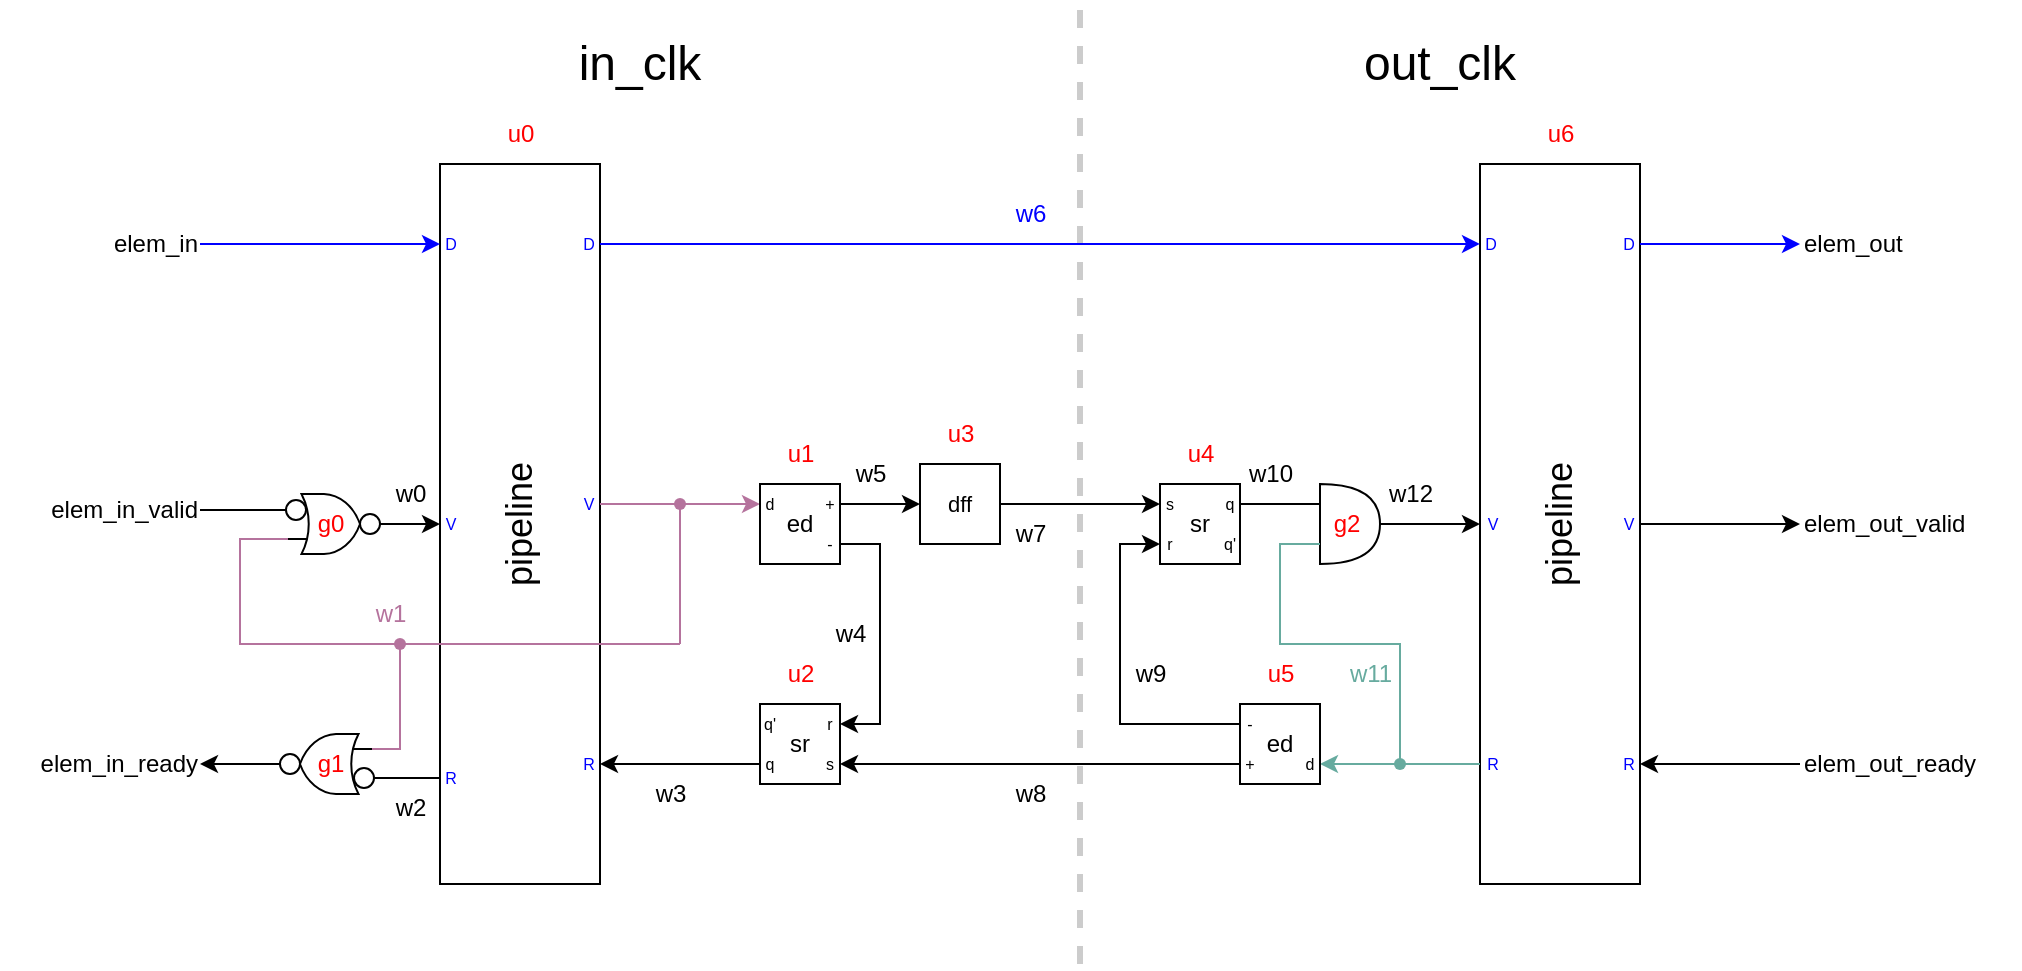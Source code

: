 <mxfile version="21.6.8" type="device">
  <diagram name="Page-1" id="SL4MkpgedOeY1uaWiahL">
    <mxGraphModel dx="2795" dy="820" grid="1" gridSize="10" guides="1" tooltips="1" connect="1" arrows="1" fold="1" page="1" pageScale="1" pageWidth="1169" pageHeight="827" math="0" shadow="0">
      <root>
        <mxCell id="0" />
        <mxCell id="1" parent="0" />
        <mxCell id="2BSUpTjLkcWn_eDFP7N0-8" value="" style="endArrow=none;dashed=1;html=1;strokeWidth=3;rounded=0;strokeColor=#CCCCCC;" parent="1" edge="1">
          <mxGeometry width="50" height="50" relative="1" as="geometry">
            <mxPoint x="-540" y="640" as="sourcePoint" />
            <mxPoint x="-540" y="160" as="targetPoint" />
          </mxGeometry>
        </mxCell>
        <mxCell id="6sLuKGLmMkcuhFRNfEoy-10" value="pipeline" style="rounded=0;whiteSpace=wrap;html=1;horizontal=0;fontSize=18;" parent="1" vertex="1">
          <mxGeometry x="-860" y="240" width="80" height="360" as="geometry" />
        </mxCell>
        <mxCell id="6sLuKGLmMkcuhFRNfEoy-11" value="pipeline" style="rounded=0;whiteSpace=wrap;html=1;horizontal=0;fontSize=18;" parent="1" vertex="1">
          <mxGeometry x="-340" y="240" width="80" height="360" as="geometry" />
        </mxCell>
        <mxCell id="6sLuKGLmMkcuhFRNfEoy-12" value="" style="endArrow=classic;html=1;rounded=0;strokeColor=#0000FF;" parent="1" edge="1">
          <mxGeometry width="50" height="50" relative="1" as="geometry">
            <mxPoint x="-980" y="280" as="sourcePoint" />
            <mxPoint x="-860" y="280" as="targetPoint" />
          </mxGeometry>
        </mxCell>
        <mxCell id="6sLuKGLmMkcuhFRNfEoy-13" value="" style="endArrow=classic;html=1;rounded=0;strokeColor=#0000FF;" parent="1" edge="1">
          <mxGeometry width="50" height="50" relative="1" as="geometry">
            <mxPoint x="-260" y="280" as="sourcePoint" />
            <mxPoint x="-180" y="280" as="targetPoint" />
          </mxGeometry>
        </mxCell>
        <mxCell id="6sLuKGLmMkcuhFRNfEoy-14" value="" style="endArrow=classic;html=1;rounded=0;strokeColor=#0000FF;exitX=1;exitY=0.111;exitDx=0;exitDy=0;exitPerimeter=0;entryX=0;entryY=0.111;entryDx=0;entryDy=0;entryPerimeter=0;" parent="1" source="6sLuKGLmMkcuhFRNfEoy-10" target="6sLuKGLmMkcuhFRNfEoy-11" edge="1">
          <mxGeometry width="50" height="50" relative="1" as="geometry">
            <mxPoint x="-570" y="280" as="sourcePoint" />
            <mxPoint x="-230" y="280" as="targetPoint" />
          </mxGeometry>
        </mxCell>
        <mxCell id="6sLuKGLmMkcuhFRNfEoy-17" value="" style="endArrow=none;html=1;rounded=0;endFill=0;startArrow=none;startFill=0;" parent="1" source="YKGU7Let0Wg624n5-EGI-17" edge="1">
          <mxGeometry width="50" height="50" relative="1" as="geometry">
            <mxPoint x="-970" y="413" as="sourcePoint" />
            <mxPoint x="-930" y="413" as="targetPoint" />
          </mxGeometry>
        </mxCell>
        <mxCell id="6sLuKGLmMkcuhFRNfEoy-18" value="" style="endArrow=none;html=1;rounded=0;endFill=0;startArrow=none;startFill=0;" parent="1" edge="1">
          <mxGeometry width="50" height="50" relative="1" as="geometry">
            <mxPoint x="-860" y="547" as="sourcePoint" />
            <mxPoint x="-900" y="547" as="targetPoint" />
          </mxGeometry>
        </mxCell>
        <mxCell id="6sLuKGLmMkcuhFRNfEoy-24" value="" style="endArrow=classic;html=1;rounded=0;" parent="1" edge="1">
          <mxGeometry width="50" height="50" relative="1" as="geometry">
            <mxPoint x="-930" y="540" as="sourcePoint" />
            <mxPoint x="-980" y="540" as="targetPoint" />
          </mxGeometry>
        </mxCell>
        <mxCell id="6sLuKGLmMkcuhFRNfEoy-25" value="" style="endArrow=classic;html=1;rounded=0;" parent="1" edge="1">
          <mxGeometry width="50" height="50" relative="1" as="geometry">
            <mxPoint x="-910" y="420" as="sourcePoint" />
            <mxPoint x="-860" y="420" as="targetPoint" />
          </mxGeometry>
        </mxCell>
        <mxCell id="6sLuKGLmMkcuhFRNfEoy-28" value="" style="endArrow=classic;html=1;rounded=0;" parent="1" edge="1">
          <mxGeometry width="50" height="50" relative="1" as="geometry">
            <mxPoint x="-700" y="540" as="sourcePoint" />
            <mxPoint x="-780" y="540" as="targetPoint" />
          </mxGeometry>
        </mxCell>
        <mxCell id="6sLuKGLmMkcuhFRNfEoy-30" value="" style="endArrow=none;html=1;rounded=0;endFill=0;strokeColor=#B5739D;" parent="1" target="6sLuKGLmMkcuhFRNfEoy-29" edge="1">
          <mxGeometry width="50" height="50" relative="1" as="geometry">
            <mxPoint x="-780" y="410" as="sourcePoint" />
            <mxPoint x="-700" y="410" as="targetPoint" />
          </mxGeometry>
        </mxCell>
        <mxCell id="6sLuKGLmMkcuhFRNfEoy-33" style="edgeStyle=orthogonalEdgeStyle;shape=connector;rounded=0;orthogonalLoop=1;jettySize=auto;html=1;labelBackgroundColor=default;strokeColor=#B5739D;fontFamily=Helvetica;fontSize=11;fontColor=default;endArrow=none;endFill=0;" parent="1" target="6sLuKGLmMkcuhFRNfEoy-31" edge="1">
          <mxGeometry relative="1" as="geometry">
            <Array as="points">
              <mxPoint x="-740" y="480" />
            </Array>
            <mxPoint x="-740.0" y="480" as="sourcePoint" />
          </mxGeometry>
        </mxCell>
        <mxCell id="WrQEgS_gISPe_bODz5h9-17" style="edgeStyle=orthogonalEdgeStyle;shape=connector;rounded=0;orthogonalLoop=1;jettySize=auto;html=1;labelBackgroundColor=default;strokeColor=#B5739D;fontFamily=Helvetica;fontSize=11;fontColor=default;endArrow=classic;endFill=1;" parent="1" source="6sLuKGLmMkcuhFRNfEoy-29" edge="1">
          <mxGeometry relative="1" as="geometry">
            <mxPoint x="-700.0" y="410" as="targetPoint" />
          </mxGeometry>
        </mxCell>
        <mxCell id="6sLuKGLmMkcuhFRNfEoy-29" value="" style="shape=waypoint;sketch=0;size=6;pointerEvents=1;points=[];fillColor=none;resizable=0;rotatable=0;perimeter=centerPerimeter;snapToPoint=1;strokeColor=#B5739D;" parent="1" vertex="1">
          <mxGeometry x="-750" y="400" width="20" height="20" as="geometry" />
        </mxCell>
        <mxCell id="6sLuKGLmMkcuhFRNfEoy-32" value="" style="edgeStyle=orthogonalEdgeStyle;rounded=0;orthogonalLoop=1;jettySize=auto;html=1;exitX=0;exitY=0.75;exitDx=0;exitDy=0;exitPerimeter=0;entryDx=0;entryDy=0;entryPerimeter=0;startArrow=none;startFill=0;endArrow=none;endFill=0;strokeColor=#B5739D;" parent="1" source="PKdHQxb5C9KYUgL0Jk7n-26" target="6sLuKGLmMkcuhFRNfEoy-31" edge="1">
          <mxGeometry relative="1" as="geometry">
            <mxPoint x="-940" y="430.0" as="sourcePoint" />
            <mxPoint x="-900" y="530" as="targetPoint" />
            <Array as="points">
              <mxPoint x="-960" y="428" />
              <mxPoint x="-960" y="480" />
            </Array>
          </mxGeometry>
        </mxCell>
        <mxCell id="PKdHQxb5C9KYUgL0Jk7n-34" style="edgeStyle=orthogonalEdgeStyle;rounded=0;orthogonalLoop=1;jettySize=auto;html=1;entryX=0;entryY=0.25;entryDx=0;entryDy=0;entryPerimeter=0;endArrow=none;endFill=0;strokeColor=#B5739D;" parent="1" source="6sLuKGLmMkcuhFRNfEoy-31" target="PKdHQxb5C9KYUgL0Jk7n-29" edge="1">
          <mxGeometry relative="1" as="geometry">
            <Array as="points">
              <mxPoint x="-880" y="533" />
            </Array>
          </mxGeometry>
        </mxCell>
        <mxCell id="6sLuKGLmMkcuhFRNfEoy-31" value="" style="shape=waypoint;sketch=0;size=6;pointerEvents=1;points=[];fillColor=none;resizable=0;rotatable=0;perimeter=centerPerimeter;snapToPoint=1;strokeColor=#B5739D;" parent="1" vertex="1">
          <mxGeometry x="-890" y="470" width="20" height="20" as="geometry" />
        </mxCell>
        <mxCell id="2BSUpTjLkcWn_eDFP7N0-10" value="" style="endArrow=none;html=1;rounded=0;endFill=0;startArrow=none;startFill=0;" parent="1" edge="1">
          <mxGeometry width="50" height="50" relative="1" as="geometry">
            <mxPoint x="-460" y="410" as="sourcePoint" />
            <mxPoint x="-420" y="410" as="targetPoint" />
          </mxGeometry>
        </mxCell>
        <mxCell id="2BSUpTjLkcWn_eDFP7N0-14" value="" style="shape=or;whiteSpace=wrap;html=1;direction=east;" parent="1" vertex="1">
          <mxGeometry x="-420" y="400" width="30" height="40" as="geometry" />
        </mxCell>
        <mxCell id="2BSUpTjLkcWn_eDFP7N0-16" value="" style="endArrow=classic;html=1;rounded=0;" parent="1" edge="1">
          <mxGeometry width="50" height="50" relative="1" as="geometry">
            <mxPoint x="-390" y="420" as="sourcePoint" />
            <mxPoint x="-340" y="420" as="targetPoint" />
          </mxGeometry>
        </mxCell>
        <mxCell id="2BSUpTjLkcWn_eDFP7N0-17" value="" style="endArrow=classic;html=1;rounded=0;" parent="1" edge="1">
          <mxGeometry width="50" height="50" relative="1" as="geometry">
            <mxPoint x="-180" y="540" as="sourcePoint" />
            <mxPoint x="-260" y="540" as="targetPoint" />
          </mxGeometry>
        </mxCell>
        <mxCell id="2BSUpTjLkcWn_eDFP7N0-18" value="" style="endArrow=none;html=1;rounded=0;endFill=0;" parent="1" edge="1">
          <mxGeometry width="50" height="50" relative="1" as="geometry">
            <mxPoint x="-260" y="420" as="sourcePoint" />
            <mxPoint x="-220" y="420" as="targetPoint" />
          </mxGeometry>
        </mxCell>
        <mxCell id="2BSUpTjLkcWn_eDFP7N0-26" value="" style="endArrow=classic;html=1;rounded=0;" parent="1" edge="1">
          <mxGeometry width="50" height="50" relative="1" as="geometry">
            <mxPoint x="-220" y="420" as="sourcePoint" />
            <mxPoint x="-180" y="420" as="targetPoint" />
          </mxGeometry>
        </mxCell>
        <mxCell id="WrQEgS_gISPe_bODz5h9-2" value="out_clk" style="rounded=0;whiteSpace=wrap;html=1;fillColor=none;strokeColor=none;fontSize=24;" parent="1" vertex="1">
          <mxGeometry x="-540" y="160" width="360" height="60" as="geometry" />
        </mxCell>
        <mxCell id="WrQEgS_gISPe_bODz5h9-3" value="in_clk" style="rounded=0;whiteSpace=wrap;html=1;fillColor=none;strokeColor=none;fontSize=24;" parent="1" vertex="1">
          <mxGeometry x="-980" y="160" width="440" height="60" as="geometry" />
        </mxCell>
        <mxCell id="WrQEgS_gISPe_bODz5h9-18" value="" style="group" parent="1" vertex="1" connectable="0">
          <mxGeometry x="-500" y="400" width="40" height="40" as="geometry" />
        </mxCell>
        <mxCell id="WrQEgS_gISPe_bODz5h9-19" value="sr" style="rounded=0;whiteSpace=wrap;html=1;" parent="WrQEgS_gISPe_bODz5h9-18" vertex="1">
          <mxGeometry width="40" height="40" as="geometry" />
        </mxCell>
        <mxCell id="WrQEgS_gISPe_bODz5h9-20" value="s" style="rounded=0;whiteSpace=wrap;html=1;fontSize=8;fillColor=none;strokeColor=none;" parent="WrQEgS_gISPe_bODz5h9-18" vertex="1">
          <mxGeometry width="10" height="20" as="geometry" />
        </mxCell>
        <mxCell id="WrQEgS_gISPe_bODz5h9-22" value="r" style="rounded=0;whiteSpace=wrap;html=1;fontSize=8;fillColor=none;strokeColor=none;" parent="WrQEgS_gISPe_bODz5h9-18" vertex="1">
          <mxGeometry y="20" width="10" height="20" as="geometry" />
        </mxCell>
        <mxCell id="WrQEgS_gISPe_bODz5h9-24" value="q" style="rounded=0;whiteSpace=wrap;html=1;fontSize=8;fillColor=none;strokeColor=none;" parent="WrQEgS_gISPe_bODz5h9-18" vertex="1">
          <mxGeometry x="30" width="10" height="20" as="geometry" />
        </mxCell>
        <mxCell id="WrQEgS_gISPe_bODz5h9-25" value="q&#39;" style="rounded=0;whiteSpace=wrap;html=1;fontSize=8;fillColor=none;strokeColor=none;" parent="WrQEgS_gISPe_bODz5h9-18" vertex="1">
          <mxGeometry x="30" y="20" width="10" height="20" as="geometry" />
        </mxCell>
        <mxCell id="WrQEgS_gISPe_bODz5h9-26" value="dff" style="rounded=0;whiteSpace=wrap;html=1;fontFamily=Helvetica;fontSize=11;fontColor=default;" parent="1" vertex="1">
          <mxGeometry x="-620" y="390" width="40" height="40" as="geometry" />
        </mxCell>
        <mxCell id="jVTMDKiqn9eJKXHEAMPW-30" value="" style="edgeStyle=orthogonalEdgeStyle;shape=connector;rounded=0;orthogonalLoop=1;jettySize=auto;html=1;labelBackgroundColor=default;strokeColor=#B5739D;fontFamily=Helvetica;fontSize=11;fontColor=default;endArrow=none;endFill=0;" parent="1" source="6sLuKGLmMkcuhFRNfEoy-29" edge="1">
          <mxGeometry relative="1" as="geometry">
            <Array as="points" />
            <mxPoint x="-740" y="420" as="sourcePoint" />
            <mxPoint x="-740.0" y="480" as="targetPoint" />
          </mxGeometry>
        </mxCell>
        <mxCell id="YKGU7Let0Wg624n5-EGI-1" value="V" style="text;html=1;align=center;verticalAlign=middle;resizable=0;points=[];autosize=1;strokeColor=none;fillColor=none;fontColor=#0000FF;fontSize=8;" parent="1" vertex="1">
          <mxGeometry x="-870" y="410" width="30" height="20" as="geometry" />
        </mxCell>
        <mxCell id="YKGU7Let0Wg624n5-EGI-2" value="R" style="text;html=1;align=center;verticalAlign=middle;resizable=0;points=[];autosize=1;strokeColor=none;fillColor=none;fontColor=#0000FF;fontSize=8;" parent="1" vertex="1">
          <mxGeometry x="-870" y="537" width="30" height="20" as="geometry" />
        </mxCell>
        <mxCell id="YKGU7Let0Wg624n5-EGI-3" value="V" style="text;html=1;align=center;verticalAlign=middle;resizable=0;points=[];autosize=1;strokeColor=none;fillColor=none;fontColor=#0000FF;fontSize=8;" parent="1" vertex="1">
          <mxGeometry x="-801" y="400" width="30" height="20" as="geometry" />
        </mxCell>
        <mxCell id="YKGU7Let0Wg624n5-EGI-4" value="R" style="text;html=1;align=center;verticalAlign=middle;resizable=0;points=[];autosize=1;strokeColor=none;fillColor=none;fontColor=#0000FF;fontSize=8;" parent="1" vertex="1">
          <mxGeometry x="-801" y="530" width="30" height="20" as="geometry" />
        </mxCell>
        <mxCell id="YKGU7Let0Wg624n5-EGI-5" value="D" style="text;html=1;align=center;verticalAlign=middle;resizable=0;points=[];autosize=1;strokeColor=none;fillColor=none;fontColor=#0000FF;fontSize=8;" parent="1" vertex="1">
          <mxGeometry x="-801" y="270" width="30" height="20" as="geometry" />
        </mxCell>
        <mxCell id="YKGU7Let0Wg624n5-EGI-6" value="D" style="text;html=1;align=center;verticalAlign=middle;resizable=0;points=[];autosize=1;strokeColor=none;fillColor=none;fontColor=#0000FF;fontSize=8;" parent="1" vertex="1">
          <mxGeometry x="-870" y="270" width="30" height="20" as="geometry" />
        </mxCell>
        <mxCell id="YKGU7Let0Wg624n5-EGI-7" value="D" style="text;html=1;align=center;verticalAlign=middle;resizable=0;points=[];autosize=1;strokeColor=none;fillColor=none;fontColor=#0000FF;fontSize=8;" parent="1" vertex="1">
          <mxGeometry x="-281" y="270" width="30" height="20" as="geometry" />
        </mxCell>
        <mxCell id="YKGU7Let0Wg624n5-EGI-8" value="D" style="text;html=1;align=center;verticalAlign=middle;resizable=0;points=[];autosize=1;strokeColor=none;fillColor=none;fontColor=#0000FF;fontSize=8;" parent="1" vertex="1">
          <mxGeometry x="-350" y="270" width="30" height="20" as="geometry" />
        </mxCell>
        <mxCell id="YKGU7Let0Wg624n5-EGI-9" value="V" style="text;html=1;align=center;verticalAlign=middle;resizable=0;points=[];autosize=1;strokeColor=none;fillColor=none;fontColor=#0000FF;fontSize=8;" parent="1" vertex="1">
          <mxGeometry x="-349" y="410" width="30" height="20" as="geometry" />
        </mxCell>
        <mxCell id="YKGU7Let0Wg624n5-EGI-10" value="R" style="text;html=1;align=center;verticalAlign=middle;resizable=0;points=[];autosize=1;strokeColor=none;fillColor=none;fontColor=#0000FF;fontSize=8;" parent="1" vertex="1">
          <mxGeometry x="-349" y="530" width="30" height="20" as="geometry" />
        </mxCell>
        <mxCell id="YKGU7Let0Wg624n5-EGI-11" value="V" style="text;html=1;align=center;verticalAlign=middle;resizable=0;points=[];autosize=1;strokeColor=none;fillColor=none;fontColor=#0000FF;fontSize=8;" parent="1" vertex="1">
          <mxGeometry x="-281" y="410" width="30" height="20" as="geometry" />
        </mxCell>
        <mxCell id="YKGU7Let0Wg624n5-EGI-12" value="R" style="text;html=1;align=center;verticalAlign=middle;resizable=0;points=[];autosize=1;strokeColor=none;fillColor=none;fontColor=#0000FF;fontSize=8;" parent="1" vertex="1">
          <mxGeometry x="-281" y="530" width="30" height="20" as="geometry" />
        </mxCell>
        <mxCell id="YKGU7Let0Wg624n5-EGI-15" style="edgeStyle=orthogonalEdgeStyle;shape=connector;rounded=0;orthogonalLoop=1;jettySize=auto;html=1;labelBackgroundColor=default;strokeColor=default;fontFamily=Helvetica;fontSize=11;fontColor=default;endArrow=classic;endFill=1;entryX=0;entryY=0.5;entryDx=0;entryDy=0;" parent="1" source="WrQEgS_gISPe_bODz5h9-26" target="WrQEgS_gISPe_bODz5h9-20" edge="1">
          <mxGeometry relative="1" as="geometry">
            <mxPoint x="-650" y="420" as="sourcePoint" />
            <mxPoint x="-610" y="420" as="targetPoint" />
            <Array as="points">
              <mxPoint x="-550" y="410" />
              <mxPoint x="-550" y="410" />
            </Array>
          </mxGeometry>
        </mxCell>
        <mxCell id="YKGU7Let0Wg624n5-EGI-16" value="elem_in" style="text;html=1;align=right;verticalAlign=middle;resizable=0;points=[];autosize=1;strokeColor=none;fillColor=none;" parent="1" vertex="1">
          <mxGeometry x="-1050" y="265" width="70" height="30" as="geometry" />
        </mxCell>
        <mxCell id="YKGU7Let0Wg624n5-EGI-17" value="elem_in_valid" style="text;html=1;align=right;verticalAlign=middle;resizable=0;points=[];autosize=1;strokeColor=none;fillColor=none;" parent="1" vertex="1">
          <mxGeometry x="-1080" y="398" width="100" height="30" as="geometry" />
        </mxCell>
        <mxCell id="YKGU7Let0Wg624n5-EGI-18" value="elem_in_ready" style="text;html=1;align=right;verticalAlign=middle;resizable=0;points=[];autosize=1;strokeColor=none;fillColor=none;" parent="1" vertex="1">
          <mxGeometry x="-1080" y="525" width="100" height="30" as="geometry" />
        </mxCell>
        <mxCell id="YKGU7Let0Wg624n5-EGI-19" value="elem_out" style="text;html=1;align=left;verticalAlign=middle;resizable=0;points=[];autosize=1;strokeColor=none;fillColor=none;" parent="1" vertex="1">
          <mxGeometry x="-180" y="265" width="70" height="30" as="geometry" />
        </mxCell>
        <mxCell id="YKGU7Let0Wg624n5-EGI-20" value="elem_out_valid" style="text;html=1;align=left;verticalAlign=middle;resizable=0;points=[];autosize=1;strokeColor=none;fillColor=none;" parent="1" vertex="1">
          <mxGeometry x="-180" y="405" width="100" height="30" as="geometry" />
        </mxCell>
        <mxCell id="YKGU7Let0Wg624n5-EGI-21" value="elem_out_ready" style="text;html=1;align=left;verticalAlign=middle;resizable=0;points=[];autosize=1;strokeColor=none;fillColor=none;" parent="1" vertex="1">
          <mxGeometry x="-180" y="525" width="110" height="30" as="geometry" />
        </mxCell>
        <mxCell id="YKGU7Let0Wg624n5-EGI-22" value="" style="group" parent="1" vertex="1" connectable="0">
          <mxGeometry x="-700" y="400" width="40" height="40" as="geometry" />
        </mxCell>
        <mxCell id="YKGU7Let0Wg624n5-EGI-23" value="ed" style="rounded=0;whiteSpace=wrap;html=1;" parent="YKGU7Let0Wg624n5-EGI-22" vertex="1">
          <mxGeometry width="40" height="40" as="geometry" />
        </mxCell>
        <mxCell id="YKGU7Let0Wg624n5-EGI-24" value="d" style="rounded=0;whiteSpace=wrap;html=1;fontSize=8;fillColor=none;strokeColor=none;" parent="YKGU7Let0Wg624n5-EGI-22" vertex="1">
          <mxGeometry width="10" height="20" as="geometry" />
        </mxCell>
        <mxCell id="YKGU7Let0Wg624n5-EGI-26" value="+" style="rounded=0;whiteSpace=wrap;html=1;fontSize=8;fillColor=none;strokeColor=none;" parent="YKGU7Let0Wg624n5-EGI-22" vertex="1">
          <mxGeometry x="30" width="10" height="20" as="geometry" />
        </mxCell>
        <mxCell id="YKGU7Let0Wg624n5-EGI-27" value="-" style="rounded=0;whiteSpace=wrap;html=1;fontSize=8;fillColor=none;strokeColor=none;" parent="YKGU7Let0Wg624n5-EGI-22" vertex="1">
          <mxGeometry x="30" y="20" width="10" height="20" as="geometry" />
        </mxCell>
        <mxCell id="YKGU7Let0Wg624n5-EGI-28" style="edgeStyle=orthogonalEdgeStyle;rounded=0;orthogonalLoop=1;jettySize=auto;html=1;entryX=0;entryY=0.5;entryDx=0;entryDy=0;" parent="1" source="YKGU7Let0Wg624n5-EGI-26" target="WrQEgS_gISPe_bODz5h9-26" edge="1">
          <mxGeometry relative="1" as="geometry" />
        </mxCell>
        <mxCell id="YKGU7Let0Wg624n5-EGI-29" value="qq" style="group" parent="1" vertex="1" connectable="0">
          <mxGeometry x="-700" y="510" width="40" height="40" as="geometry" />
        </mxCell>
        <mxCell id="YKGU7Let0Wg624n5-EGI-30" value="sr" style="rounded=0;whiteSpace=wrap;html=1;" parent="YKGU7Let0Wg624n5-EGI-29" vertex="1">
          <mxGeometry width="40" height="40" as="geometry" />
        </mxCell>
        <mxCell id="YKGU7Let0Wg624n5-EGI-31" value="q&#39;" style="rounded=0;whiteSpace=wrap;html=1;fontSize=8;fillColor=none;strokeColor=none;" parent="YKGU7Let0Wg624n5-EGI-29" vertex="1">
          <mxGeometry width="10" height="20" as="geometry" />
        </mxCell>
        <mxCell id="YKGU7Let0Wg624n5-EGI-32" value="q" style="rounded=0;whiteSpace=wrap;html=1;fontSize=8;fillColor=none;strokeColor=none;" parent="YKGU7Let0Wg624n5-EGI-29" vertex="1">
          <mxGeometry y="20" width="10" height="20" as="geometry" />
        </mxCell>
        <mxCell id="YKGU7Let0Wg624n5-EGI-33" value="r" style="rounded=0;whiteSpace=wrap;html=1;fontSize=8;fillColor=none;strokeColor=none;" parent="YKGU7Let0Wg624n5-EGI-29" vertex="1">
          <mxGeometry x="30" width="10" height="20" as="geometry" />
        </mxCell>
        <mxCell id="YKGU7Let0Wg624n5-EGI-34" value="s" style="rounded=0;whiteSpace=wrap;html=1;fontSize=8;fillColor=none;strokeColor=none;" parent="YKGU7Let0Wg624n5-EGI-29" vertex="1">
          <mxGeometry x="30" y="20" width="10" height="20" as="geometry" />
        </mxCell>
        <mxCell id="YKGU7Let0Wg624n5-EGI-35" style="edgeStyle=orthogonalEdgeStyle;rounded=0;orthogonalLoop=1;jettySize=auto;html=1;entryX=1;entryY=0.5;entryDx=0;entryDy=0;" parent="1" source="YKGU7Let0Wg624n5-EGI-27" target="YKGU7Let0Wg624n5-EGI-33" edge="1">
          <mxGeometry relative="1" as="geometry">
            <Array as="points">
              <mxPoint x="-640" y="430" />
              <mxPoint x="-640" y="520" />
            </Array>
          </mxGeometry>
        </mxCell>
        <mxCell id="PKdHQxb5C9KYUgL0Jk7n-4" style="edgeStyle=orthogonalEdgeStyle;rounded=0;orthogonalLoop=1;jettySize=auto;html=1;entryX=0;entryY=0.75;entryDx=0;entryDy=0;entryPerimeter=0;endArrow=none;endFill=0;strokeColor=#67AB9F;" parent="1" source="PKdHQxb5C9KYUgL0Jk7n-1" target="2BSUpTjLkcWn_eDFP7N0-14" edge="1">
          <mxGeometry relative="1" as="geometry">
            <Array as="points">
              <mxPoint x="-380" y="480" />
              <mxPoint x="-440" y="480" />
              <mxPoint x="-440" y="430" />
            </Array>
          </mxGeometry>
        </mxCell>
        <mxCell id="PKdHQxb5C9KYUgL0Jk7n-11" style="edgeStyle=orthogonalEdgeStyle;rounded=0;orthogonalLoop=1;jettySize=auto;html=1;entryX=1;entryY=0.5;entryDx=0;entryDy=0;strokeColor=#67AB9F;" parent="1" source="PKdHQxb5C9KYUgL0Jk7n-1" target="PKdHQxb5C9KYUgL0Jk7n-7" edge="1">
          <mxGeometry relative="1" as="geometry" />
        </mxCell>
        <mxCell id="PKdHQxb5C9KYUgL0Jk7n-1" value="" style="shape=waypoint;sketch=0;size=6;pointerEvents=1;points=[];fillColor=none;resizable=0;rotatable=0;perimeter=centerPerimeter;snapToPoint=1;strokeColor=#67AB9F;" parent="1" vertex="1">
          <mxGeometry x="-390" y="530" width="20" height="20" as="geometry" />
        </mxCell>
        <mxCell id="PKdHQxb5C9KYUgL0Jk7n-3" value="" style="endArrow=none;html=1;rounded=0;endFill=0;startArrow=none;startFill=0;exitX=0.671;exitY=0.918;exitDx=0;exitDy=0;exitPerimeter=0;strokeColor=#67AB9F;" parent="1" source="PKdHQxb5C9KYUgL0Jk7n-1" edge="1">
          <mxGeometry width="50" height="50" relative="1" as="geometry">
            <mxPoint x="-380" y="540" as="sourcePoint" />
            <mxPoint x="-340" y="540" as="targetPoint" />
          </mxGeometry>
        </mxCell>
        <mxCell id="PKdHQxb5C9KYUgL0Jk7n-10" value="" style="group" parent="1" vertex="1" connectable="0">
          <mxGeometry x="-460" y="510" width="40" height="40" as="geometry" />
        </mxCell>
        <mxCell id="PKdHQxb5C9KYUgL0Jk7n-6" value="ed" style="rounded=0;whiteSpace=wrap;html=1;" parent="PKdHQxb5C9KYUgL0Jk7n-10" vertex="1">
          <mxGeometry width="40" height="40" as="geometry" />
        </mxCell>
        <mxCell id="PKdHQxb5C9KYUgL0Jk7n-7" value="d" style="rounded=0;whiteSpace=wrap;html=1;fontSize=8;fillColor=none;strokeColor=none;" parent="PKdHQxb5C9KYUgL0Jk7n-10" vertex="1">
          <mxGeometry x="30" y="20" width="10" height="20" as="geometry" />
        </mxCell>
        <mxCell id="PKdHQxb5C9KYUgL0Jk7n-8" value="+" style="rounded=0;whiteSpace=wrap;html=1;fontSize=8;fillColor=none;strokeColor=none;" parent="PKdHQxb5C9KYUgL0Jk7n-10" vertex="1">
          <mxGeometry y="20" width="10" height="20" as="geometry" />
        </mxCell>
        <mxCell id="PKdHQxb5C9KYUgL0Jk7n-9" value="-" style="rounded=0;whiteSpace=wrap;html=1;fontSize=8;fillColor=none;strokeColor=none;" parent="PKdHQxb5C9KYUgL0Jk7n-10" vertex="1">
          <mxGeometry width="10" height="20" as="geometry" />
        </mxCell>
        <mxCell id="PKdHQxb5C9KYUgL0Jk7n-12" style="edgeStyle=orthogonalEdgeStyle;rounded=0;orthogonalLoop=1;jettySize=auto;html=1;entryX=0;entryY=0.5;entryDx=0;entryDy=0;" parent="1" source="PKdHQxb5C9KYUgL0Jk7n-9" target="WrQEgS_gISPe_bODz5h9-22" edge="1">
          <mxGeometry relative="1" as="geometry" />
        </mxCell>
        <mxCell id="PKdHQxb5C9KYUgL0Jk7n-13" style="edgeStyle=orthogonalEdgeStyle;rounded=0;orthogonalLoop=1;jettySize=auto;html=1;entryX=1;entryY=0.5;entryDx=0;entryDy=0;" parent="1" source="PKdHQxb5C9KYUgL0Jk7n-8" target="YKGU7Let0Wg624n5-EGI-34" edge="1">
          <mxGeometry relative="1" as="geometry">
            <Array as="points">
              <mxPoint x="-590" y="540" />
              <mxPoint x="-590" y="540" />
            </Array>
          </mxGeometry>
        </mxCell>
        <mxCell id="PKdHQxb5C9KYUgL0Jk7n-32" value="" style="group" parent="1" vertex="1" connectable="0">
          <mxGeometry x="-937" y="405" width="47" height="30" as="geometry" />
        </mxCell>
        <mxCell id="PKdHQxb5C9KYUgL0Jk7n-26" value="" style="verticalLabelPosition=bottom;shadow=0;dashed=0;align=center;html=1;verticalAlign=top;shape=mxgraph.electrical.logic_gates.logic_gate;operation=or;" parent="PKdHQxb5C9KYUgL0Jk7n-32" vertex="1">
          <mxGeometry x="1" width="45" height="30" as="geometry" />
        </mxCell>
        <mxCell id="PKdHQxb5C9KYUgL0Jk7n-27" value="" style="ellipse;whiteSpace=wrap;html=1;" parent="PKdHQxb5C9KYUgL0Jk7n-32" vertex="1">
          <mxGeometry x="37" y="10" width="10" height="10" as="geometry" />
        </mxCell>
        <mxCell id="PKdHQxb5C9KYUgL0Jk7n-28" value="" style="ellipse;whiteSpace=wrap;html=1;" parent="PKdHQxb5C9KYUgL0Jk7n-32" vertex="1">
          <mxGeometry y="3" width="10" height="10" as="geometry" />
        </mxCell>
        <mxCell id="PKdHQxb5C9KYUgL0Jk7n-33" value="" style="group" parent="1" vertex="1" connectable="0">
          <mxGeometry x="-940" y="525" width="47" height="30" as="geometry" />
        </mxCell>
        <mxCell id="PKdHQxb5C9KYUgL0Jk7n-29" value="" style="verticalLabelPosition=bottom;shadow=0;dashed=0;align=center;html=1;verticalAlign=top;shape=mxgraph.electrical.logic_gates.logic_gate;operation=or;flipV=0;flipH=1;" parent="PKdHQxb5C9KYUgL0Jk7n-33" vertex="1">
          <mxGeometry x="1" width="45" height="30" as="geometry" />
        </mxCell>
        <mxCell id="PKdHQxb5C9KYUgL0Jk7n-30" value="" style="ellipse;whiteSpace=wrap;html=1;flipV=0;flipH=1;" parent="PKdHQxb5C9KYUgL0Jk7n-33" vertex="1">
          <mxGeometry y="10" width="10" height="10" as="geometry" />
        </mxCell>
        <mxCell id="PKdHQxb5C9KYUgL0Jk7n-31" value="" style="ellipse;whiteSpace=wrap;html=1;flipV=0;flipH=1;" parent="PKdHQxb5C9KYUgL0Jk7n-33" vertex="1">
          <mxGeometry x="37" y="17" width="10" height="10" as="geometry" />
        </mxCell>
        <mxCell id="PKdHQxb5C9KYUgL0Jk7n-35" value="w1" style="text;html=1;align=center;verticalAlign=middle;resizable=0;points=[];autosize=1;strokeColor=none;fillColor=none;fontColor=#B5739D;" parent="1" vertex="1">
          <mxGeometry x="-905" y="450" width="40" height="30" as="geometry" />
        </mxCell>
        <mxCell id="PKdHQxb5C9KYUgL0Jk7n-36" value="w11" style="text;html=1;align=center;verticalAlign=middle;resizable=0;points=[];autosize=1;strokeColor=none;fillColor=none;fontColor=#67AB9F;" parent="1" vertex="1">
          <mxGeometry x="-415" y="480" width="40" height="30" as="geometry" />
        </mxCell>
        <mxCell id="PKdHQxb5C9KYUgL0Jk7n-37" value="w8" style="text;html=1;align=center;verticalAlign=middle;resizable=0;points=[];autosize=1;strokeColor=none;fillColor=none;fontColor=#000000;" parent="1" vertex="1">
          <mxGeometry x="-585" y="540" width="40" height="30" as="geometry" />
        </mxCell>
        <mxCell id="PKdHQxb5C9KYUgL0Jk7n-38" value="w3" style="text;html=1;align=center;verticalAlign=middle;resizable=0;points=[];autosize=1;strokeColor=none;fillColor=none;fontColor=#000000;" parent="1" vertex="1">
          <mxGeometry x="-765" y="540" width="40" height="30" as="geometry" />
        </mxCell>
        <mxCell id="PKdHQxb5C9KYUgL0Jk7n-39" value="w9" style="text;html=1;align=center;verticalAlign=middle;resizable=0;points=[];autosize=1;strokeColor=none;fillColor=none;fontColor=#000000;" parent="1" vertex="1">
          <mxGeometry x="-525" y="480" width="40" height="30" as="geometry" />
        </mxCell>
        <mxCell id="PKdHQxb5C9KYUgL0Jk7n-40" value="w10" style="text;html=1;align=center;verticalAlign=middle;resizable=0;points=[];autosize=1;strokeColor=none;fillColor=none;fontColor=#000000;" parent="1" vertex="1">
          <mxGeometry x="-470" y="380" width="50" height="30" as="geometry" />
        </mxCell>
        <mxCell id="PKdHQxb5C9KYUgL0Jk7n-41" value="w12" style="text;html=1;align=center;verticalAlign=middle;resizable=0;points=[];autosize=1;strokeColor=none;fillColor=none;fontColor=#000000;" parent="1" vertex="1">
          <mxGeometry x="-400" y="390" width="50" height="30" as="geometry" />
        </mxCell>
        <mxCell id="PKdHQxb5C9KYUgL0Jk7n-42" value="w7" style="text;html=1;align=center;verticalAlign=middle;resizable=0;points=[];autosize=1;strokeColor=none;fillColor=none;fontColor=#000000;" parent="1" vertex="1">
          <mxGeometry x="-585" y="410" width="40" height="30" as="geometry" />
        </mxCell>
        <mxCell id="PKdHQxb5C9KYUgL0Jk7n-43" value="w5" style="text;html=1;align=center;verticalAlign=middle;resizable=0;points=[];autosize=1;strokeColor=none;fillColor=none;fontColor=#000000;" parent="1" vertex="1">
          <mxGeometry x="-665" y="380" width="40" height="30" as="geometry" />
        </mxCell>
        <mxCell id="PKdHQxb5C9KYUgL0Jk7n-44" value="w4" style="text;html=1;align=center;verticalAlign=middle;resizable=0;points=[];autosize=1;strokeColor=none;fillColor=none;fontColor=#000000;" parent="1" vertex="1">
          <mxGeometry x="-675" y="460" width="40" height="30" as="geometry" />
        </mxCell>
        <mxCell id="PKdHQxb5C9KYUgL0Jk7n-45" value="w6" style="text;html=1;align=center;verticalAlign=middle;resizable=0;points=[];autosize=1;strokeColor=none;fillColor=none;fontColor=#0000FF;" parent="1" vertex="1">
          <mxGeometry x="-585" y="250" width="40" height="30" as="geometry" />
        </mxCell>
        <mxCell id="PKdHQxb5C9KYUgL0Jk7n-46" value="w0" style="text;html=1;align=center;verticalAlign=middle;resizable=0;points=[];autosize=1;strokeColor=none;fillColor=none;fontColor=#000000;" parent="1" vertex="1">
          <mxGeometry x="-895" y="390" width="40" height="30" as="geometry" />
        </mxCell>
        <mxCell id="PKdHQxb5C9KYUgL0Jk7n-47" value="w2" style="text;html=1;align=center;verticalAlign=middle;resizable=0;points=[];autosize=1;strokeColor=none;fillColor=none;fontColor=#000000;" parent="1" vertex="1">
          <mxGeometry x="-895" y="547" width="40" height="30" as="geometry" />
        </mxCell>
        <mxCell id="PKdHQxb5C9KYUgL0Jk7n-48" value="u0" style="text;html=1;align=center;verticalAlign=middle;resizable=0;points=[];autosize=1;strokeColor=none;fillColor=none;fontColor=#FF0000;" parent="1" vertex="1">
          <mxGeometry x="-840" y="210" width="40" height="30" as="geometry" />
        </mxCell>
        <mxCell id="PKdHQxb5C9KYUgL0Jk7n-49" value="u2" style="text;html=1;align=center;verticalAlign=middle;resizable=0;points=[];autosize=1;strokeColor=none;fillColor=none;fontColor=#FF0000;" parent="1" vertex="1">
          <mxGeometry x="-700" y="480" width="40" height="30" as="geometry" />
        </mxCell>
        <mxCell id="PKdHQxb5C9KYUgL0Jk7n-50" value="u1" style="text;html=1;align=center;verticalAlign=middle;resizable=0;points=[];autosize=1;strokeColor=none;fillColor=none;fontColor=#FF0000;" parent="1" vertex="1">
          <mxGeometry x="-700" y="370" width="40" height="30" as="geometry" />
        </mxCell>
        <mxCell id="PKdHQxb5C9KYUgL0Jk7n-51" value="u3" style="text;html=1;align=center;verticalAlign=middle;resizable=0;points=[];autosize=1;strokeColor=none;fillColor=none;fontColor=#FF0000;" parent="1" vertex="1">
          <mxGeometry x="-620" y="360" width="40" height="30" as="geometry" />
        </mxCell>
        <mxCell id="PKdHQxb5C9KYUgL0Jk7n-52" value="u4" style="text;html=1;align=center;verticalAlign=middle;resizable=0;points=[];autosize=1;strokeColor=none;fillColor=none;fontColor=#FF0000;" parent="1" vertex="1">
          <mxGeometry x="-500" y="370" width="40" height="30" as="geometry" />
        </mxCell>
        <mxCell id="PKdHQxb5C9KYUgL0Jk7n-53" value="u5" style="text;html=1;align=center;verticalAlign=middle;resizable=0;points=[];autosize=1;strokeColor=none;fillColor=none;fontColor=#FF0000;" parent="1" vertex="1">
          <mxGeometry x="-460" y="480" width="40" height="30" as="geometry" />
        </mxCell>
        <mxCell id="PKdHQxb5C9KYUgL0Jk7n-54" value="u6" style="text;html=1;align=center;verticalAlign=middle;resizable=0;points=[];autosize=1;strokeColor=none;fillColor=none;fontColor=#FF0000;" parent="1" vertex="1">
          <mxGeometry x="-320" y="210" width="40" height="30" as="geometry" />
        </mxCell>
        <mxCell id="rMhTm1R_Uj_ecghp95XO-1" value="g0" style="text;html=1;align=center;verticalAlign=middle;resizable=0;points=[];autosize=1;strokeColor=none;fillColor=none;fontColor=#FF0000;" parent="1" vertex="1">
          <mxGeometry x="-935" y="405" width="40" height="30" as="geometry" />
        </mxCell>
        <mxCell id="rMhTm1R_Uj_ecghp95XO-2" value="g1" style="text;html=1;align=center;verticalAlign=middle;resizable=0;points=[];autosize=1;strokeColor=none;fillColor=none;fontColor=#FF0000;" parent="1" vertex="1">
          <mxGeometry x="-935" y="525" width="40" height="30" as="geometry" />
        </mxCell>
        <mxCell id="rMhTm1R_Uj_ecghp95XO-3" value="g2" style="text;html=1;align=center;verticalAlign=middle;resizable=0;points=[];autosize=1;strokeColor=none;fillColor=none;fontColor=#FF0000;" parent="1" vertex="1">
          <mxGeometry x="-427" y="405" width="40" height="30" as="geometry" />
        </mxCell>
      </root>
    </mxGraphModel>
  </diagram>
</mxfile>
